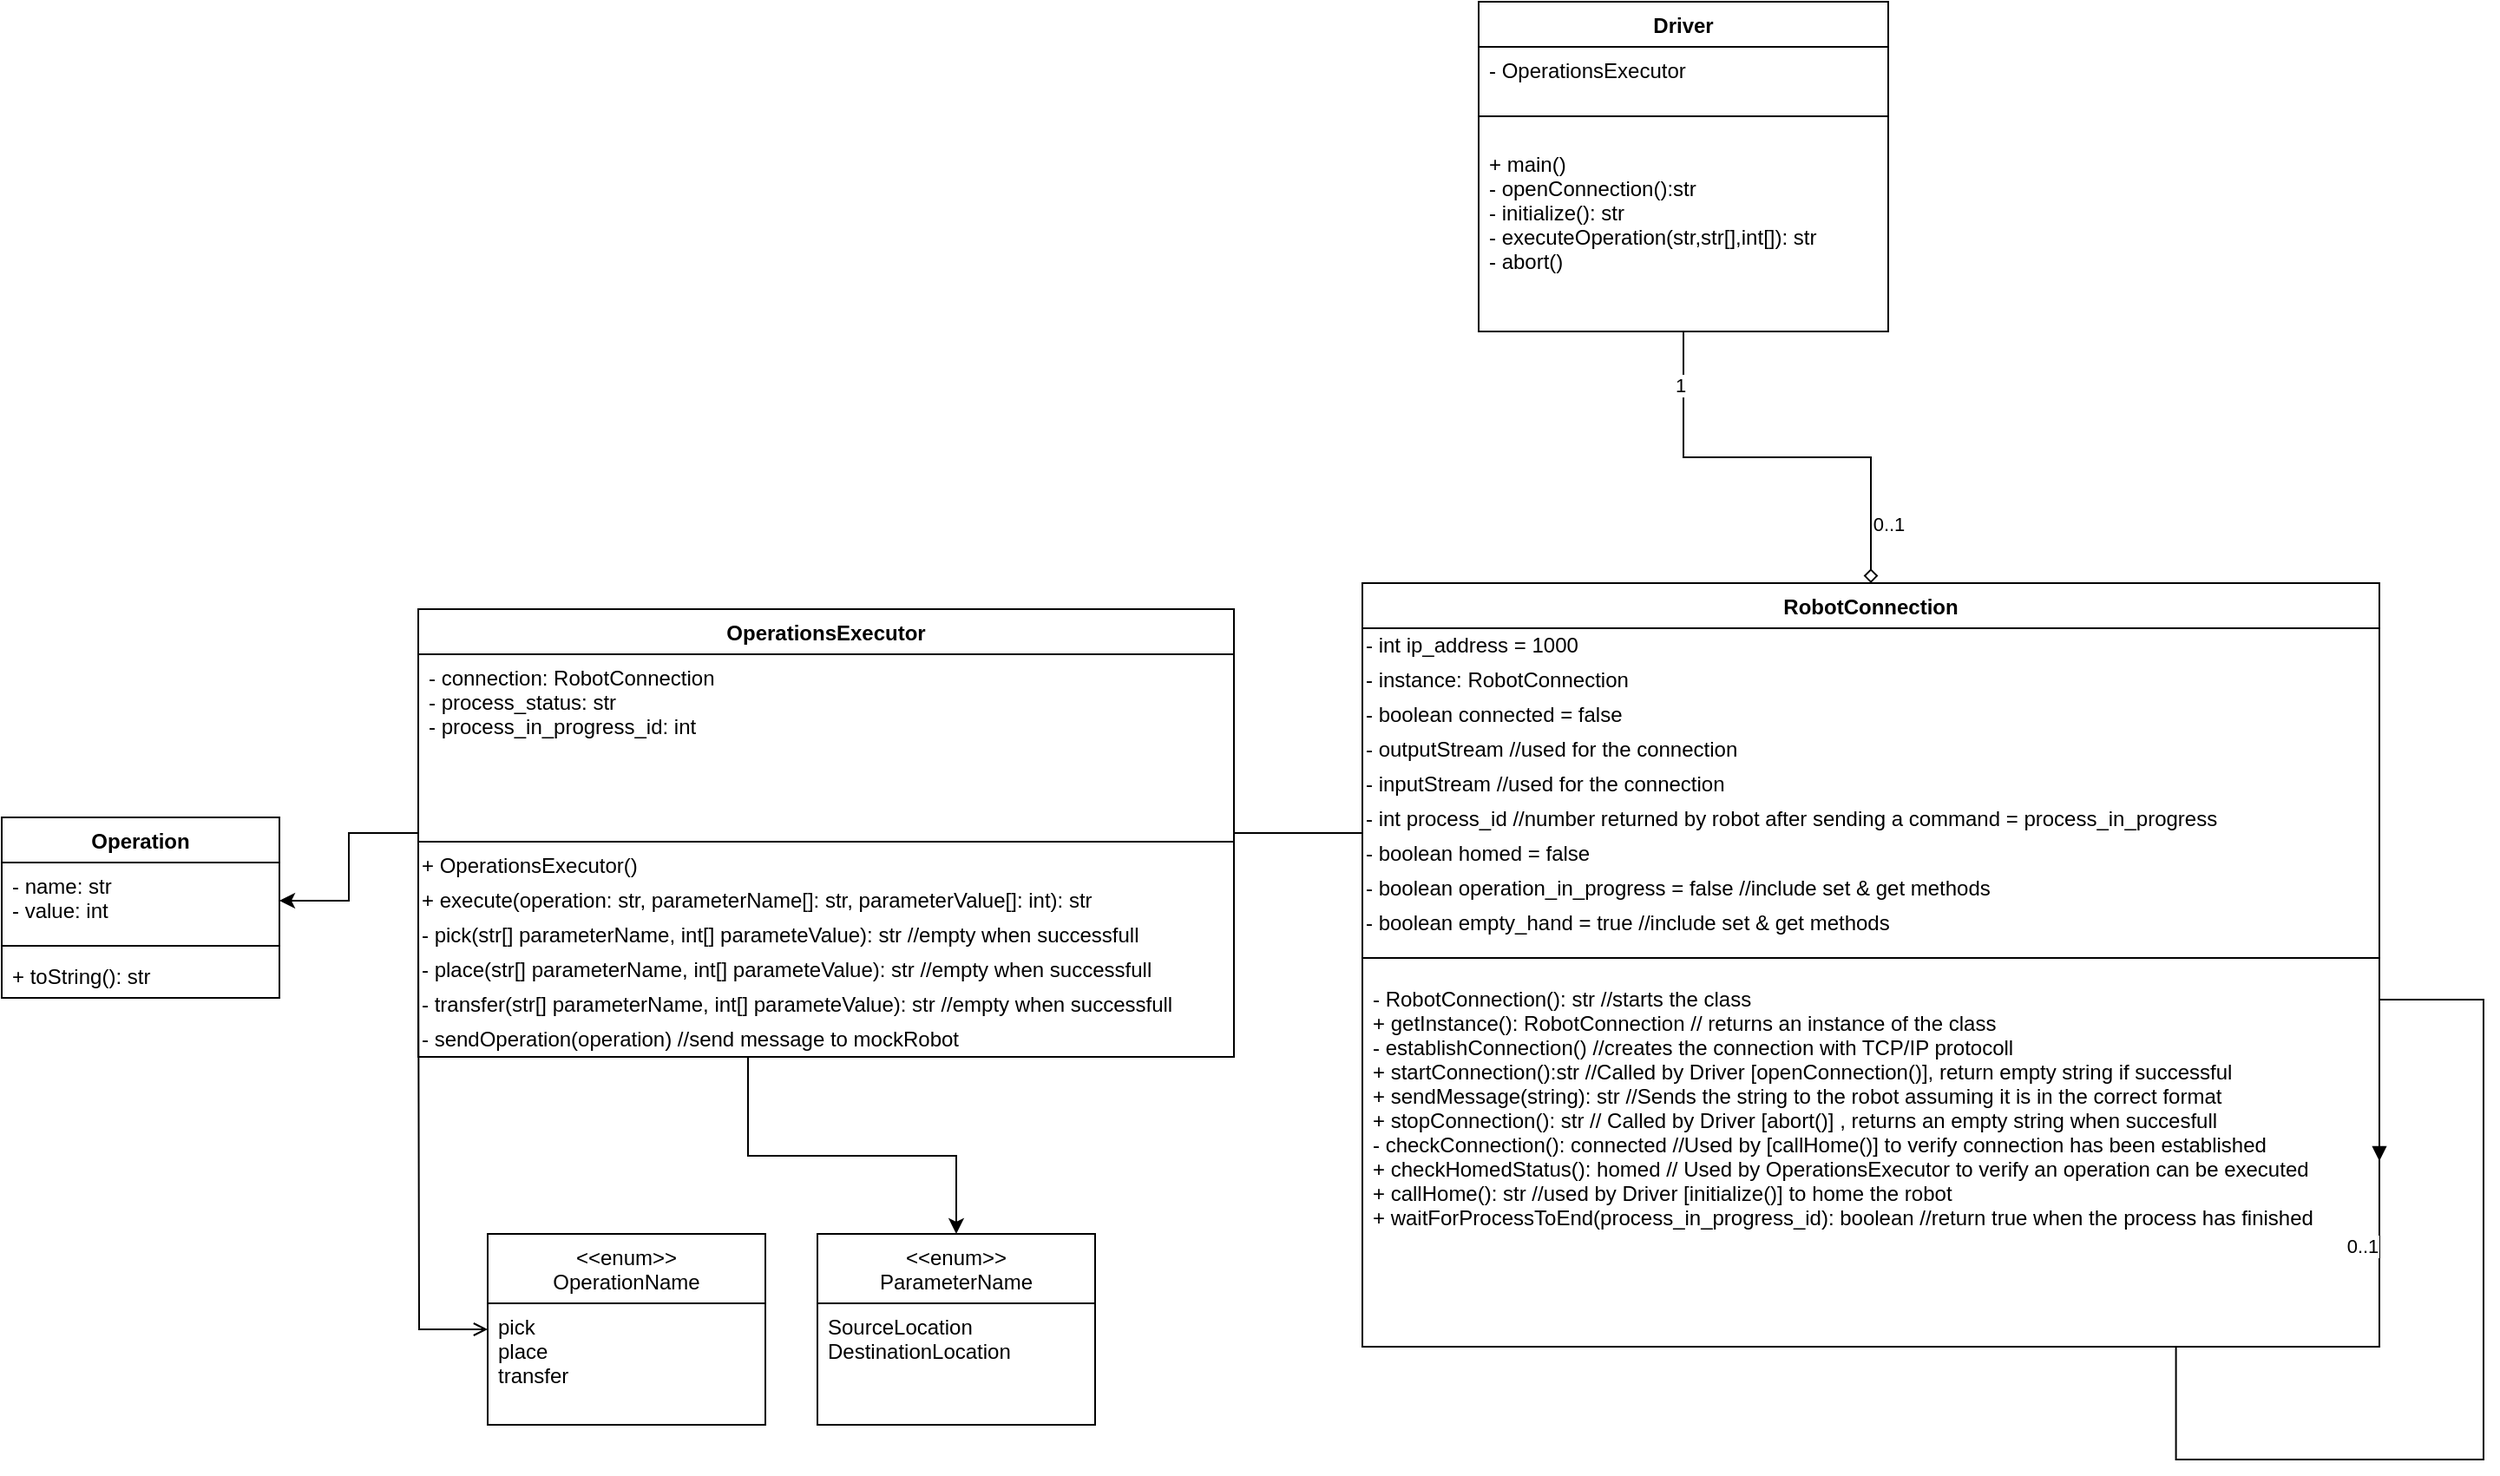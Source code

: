 <mxfile version="14.9.3" type="github">
  <diagram id="bwN6AeMt5tZ8UF1TNSbd" name="Page-1">
    <mxGraphModel dx="1853" dy="1690" grid="1" gridSize="10" guides="1" tooltips="1" connect="1" arrows="1" fold="1" page="1" pageScale="1" pageWidth="827" pageHeight="1169" math="0" shadow="0">
      <root>
        <mxCell id="0" />
        <mxCell id="1" parent="0" />
        <mxCell id="OFoZSoZyWxW7RN4DEDmb-1" value="Driver" style="swimlane;fontStyle=1;align=center;verticalAlign=top;childLayout=stackLayout;horizontal=1;startSize=26;horizontalStack=0;resizeParent=1;resizeParentMax=0;resizeLast=0;collapsible=1;marginBottom=0;" parent="1" vertex="1">
          <mxGeometry x="351" y="-90" width="236" height="190" as="geometry">
            <mxRectangle x="20" y="-150" width="70" height="26" as="alternateBounds" />
          </mxGeometry>
        </mxCell>
        <mxCell id="ZteklEqnGV9etw1wFDza-6" value="- OperationsExecutor" style="text;strokeColor=none;fillColor=none;align=left;verticalAlign=top;spacingLeft=4;spacingRight=4;overflow=hidden;rotatable=0;points=[[0,0.5],[1,0.5]];portConstraint=eastwest;" parent="OFoZSoZyWxW7RN4DEDmb-1" vertex="1">
          <mxGeometry y="26" width="236" height="26" as="geometry" />
        </mxCell>
        <mxCell id="OFoZSoZyWxW7RN4DEDmb-3" value="" style="line;strokeWidth=1;fillColor=none;align=left;verticalAlign=middle;spacingTop=-1;spacingLeft=3;spacingRight=3;rotatable=0;labelPosition=right;points=[];portConstraint=eastwest;" parent="OFoZSoZyWxW7RN4DEDmb-1" vertex="1">
          <mxGeometry y="52" width="236" height="28" as="geometry" />
        </mxCell>
        <mxCell id="OFoZSoZyWxW7RN4DEDmb-4" value="+ main()&#xa;- openConnection():str&#xa;- initialize(): str&#xa;- executeOperation(str,str[],int[]): str&#xa;- abort()&#xa;" style="text;strokeColor=none;fillColor=none;align=left;verticalAlign=top;spacingLeft=4;spacingRight=4;overflow=hidden;rotatable=0;points=[[0,0.5],[1,0.5]];portConstraint=eastwest;" parent="OFoZSoZyWxW7RN4DEDmb-1" vertex="1">
          <mxGeometry y="80" width="236" height="110" as="geometry" />
        </mxCell>
        <mxCell id="OFoZSoZyWxW7RN4DEDmb-5" value="RobotConnection" style="swimlane;fontStyle=1;align=center;verticalAlign=top;childLayout=stackLayout;horizontal=1;startSize=26;horizontalStack=0;resizeParent=1;resizeParentMax=0;resizeLast=0;collapsible=1;marginBottom=0;" parent="1" vertex="1">
          <mxGeometry x="284" y="245" width="586" height="440" as="geometry">
            <mxRectangle x="284" y="300" width="130" height="26" as="alternateBounds" />
          </mxGeometry>
        </mxCell>
        <mxCell id="UFVqu1UR7yA-cZj-ZWuM-9" value="&lt;span style=&quot;&quot;&gt;- int ip_address = 1000&lt;/span&gt;" style="text;html=1;strokeColor=none;fillColor=none;align=left;verticalAlign=middle;whiteSpace=wrap;rounded=0;labelBackgroundColor=none;" vertex="1" parent="OFoZSoZyWxW7RN4DEDmb-5">
          <mxGeometry y="26" width="586" height="20" as="geometry" />
        </mxCell>
        <mxCell id="UFVqu1UR7yA-cZj-ZWuM-10" value="&lt;span style=&quot;&quot;&gt;- instance: RobotConnection&lt;/span&gt;" style="text;html=1;strokeColor=none;fillColor=none;align=left;verticalAlign=middle;whiteSpace=wrap;rounded=0;labelBackgroundColor=none;" vertex="1" parent="OFoZSoZyWxW7RN4DEDmb-5">
          <mxGeometry y="46" width="586" height="20" as="geometry" />
        </mxCell>
        <mxCell id="UFVqu1UR7yA-cZj-ZWuM-11" value="&lt;span&gt;- boolean connected = false&lt;/span&gt;" style="text;html=1;strokeColor=none;fillColor=none;align=left;verticalAlign=middle;whiteSpace=wrap;rounded=0;labelBackgroundColor=none;" vertex="1" parent="OFoZSoZyWxW7RN4DEDmb-5">
          <mxGeometry y="66" width="586" height="20" as="geometry" />
        </mxCell>
        <mxCell id="UFVqu1UR7yA-cZj-ZWuM-12" value="&lt;span&gt;- outputStream //used for the connection&lt;/span&gt;" style="text;html=1;strokeColor=none;fillColor=none;align=left;verticalAlign=middle;whiteSpace=wrap;rounded=0;labelBackgroundColor=none;" vertex="1" parent="OFoZSoZyWxW7RN4DEDmb-5">
          <mxGeometry y="86" width="586" height="20" as="geometry" />
        </mxCell>
        <mxCell id="UFVqu1UR7yA-cZj-ZWuM-13" value="&lt;span&gt;- inputStream //used for the connection&lt;/span&gt;" style="text;html=1;strokeColor=none;fillColor=none;align=left;verticalAlign=middle;whiteSpace=wrap;rounded=0;labelBackgroundColor=none;" vertex="1" parent="OFoZSoZyWxW7RN4DEDmb-5">
          <mxGeometry y="106" width="586" height="20" as="geometry" />
        </mxCell>
        <mxCell id="UFVqu1UR7yA-cZj-ZWuM-14" value="&lt;span&gt;- int process_id //number returned by robot after sending a command = process_in_progress&lt;/span&gt;" style="text;html=1;strokeColor=none;fillColor=none;align=left;verticalAlign=middle;whiteSpace=wrap;rounded=0;labelBackgroundColor=none;" vertex="1" parent="OFoZSoZyWxW7RN4DEDmb-5">
          <mxGeometry y="126" width="586" height="20" as="geometry" />
        </mxCell>
        <mxCell id="UFVqu1UR7yA-cZj-ZWuM-15" value="&lt;span&gt;- boolean homed = false&lt;/span&gt;" style="text;html=1;strokeColor=none;fillColor=none;align=left;verticalAlign=middle;whiteSpace=wrap;rounded=0;labelBackgroundColor=none;" vertex="1" parent="OFoZSoZyWxW7RN4DEDmb-5">
          <mxGeometry y="146" width="586" height="20" as="geometry" />
        </mxCell>
        <mxCell id="UFVqu1UR7yA-cZj-ZWuM-16" value="&lt;span&gt;- boolean&amp;nbsp;&lt;/span&gt;&lt;span&gt;operation_in_progress = false //include set &amp;amp; get methods&lt;/span&gt;" style="text;html=1;strokeColor=none;fillColor=none;align=left;verticalAlign=middle;whiteSpace=wrap;rounded=0;labelBackgroundColor=none;" vertex="1" parent="OFoZSoZyWxW7RN4DEDmb-5">
          <mxGeometry y="166" width="586" height="20" as="geometry" />
        </mxCell>
        <mxCell id="UFVqu1UR7yA-cZj-ZWuM-17" value="&lt;span&gt;- boolean&amp;nbsp;&lt;/span&gt;empty_hand = true&amp;nbsp;&lt;span&gt;//include set &amp;amp; get methods&lt;/span&gt;" style="text;html=1;strokeColor=none;fillColor=none;align=left;verticalAlign=middle;whiteSpace=wrap;rounded=0;labelBackgroundColor=none;" vertex="1" parent="OFoZSoZyWxW7RN4DEDmb-5">
          <mxGeometry y="186" width="586" height="20" as="geometry" />
        </mxCell>
        <mxCell id="OFoZSoZyWxW7RN4DEDmb-7" value="" style="line;strokeWidth=1;fillColor=none;align=left;verticalAlign=middle;spacingTop=-1;spacingLeft=3;spacingRight=3;rotatable=0;labelPosition=right;points=[];portConstraint=eastwest;" parent="OFoZSoZyWxW7RN4DEDmb-5" vertex="1">
          <mxGeometry y="206" width="586" height="20" as="geometry" />
        </mxCell>
        <mxCell id="OFoZSoZyWxW7RN4DEDmb-8" value="- RobotConnection(): str //starts the class &#xa;+ getInstance(): RobotConnection // returns an instance of the class&#xa;- establishConnection() //creates the connection with TCP/IP protocoll&#xa;+ startConnection():str //Called by Driver [openConnection()], return empty string if successful&#xa;+ sendMessage(string): str //Sends the string to the robot assuming it is in the correct format&#xa;+ stopConnection(): str // Called by Driver [abort()] , returns an empty string when succesfull&#xa;- checkConnection(): connected //Used by [callHome()] to verify connection has been established&#xa;+ checkHomedStatus(): homed // Used by OperationsExecutor to verify an operation can be executed&#xa;+ callHome(): str //used by Driver [initialize()] to home the robot&#xa;+ waitForProcessToEnd(process_in_progress_id): boolean //return true when the process has finished" style="text;strokeColor=none;fillColor=none;align=left;verticalAlign=top;spacingLeft=4;spacingRight=4;overflow=hidden;rotatable=0;points=[[0,0.5],[1,0.5]];portConstraint=eastwest;labelBackgroundColor=none;" parent="OFoZSoZyWxW7RN4DEDmb-5" vertex="1">
          <mxGeometry y="226" width="586" height="214" as="geometry" />
        </mxCell>
        <mxCell id="OFoZSoZyWxW7RN4DEDmb-10" style="edgeStyle=orthogonalEdgeStyle;rounded=0;orthogonalLoop=1;jettySize=auto;html=1;endArrow=block;endFill=1;entryX=1;entryY=0.5;entryDx=0;entryDy=0;exitX=0.8;exitY=1;exitDx=0;exitDy=0;exitPerimeter=0;" parent="OFoZSoZyWxW7RN4DEDmb-5" source="OFoZSoZyWxW7RN4DEDmb-8" target="OFoZSoZyWxW7RN4DEDmb-8" edge="1">
          <mxGeometry relative="1" as="geometry">
            <mxPoint x="310" y="235" as="targetPoint" />
            <Array as="points">
              <mxPoint x="469" y="505" />
              <mxPoint x="646" y="505" />
              <mxPoint x="646" y="240" />
              <mxPoint x="586" y="240" />
            </Array>
          </mxGeometry>
        </mxCell>
        <mxCell id="OFoZSoZyWxW7RN4DEDmb-11" value="0..1" style="edgeLabel;html=1;align=center;verticalAlign=middle;resizable=0;points=[];" parent="OFoZSoZyWxW7RN4DEDmb-10" vertex="1" connectable="0">
          <mxGeometry x="0.039" y="2" relative="1" as="geometry">
            <mxPoint x="-68" y="-22" as="offset" />
          </mxGeometry>
        </mxCell>
        <mxCell id="OFoZSoZyWxW7RN4DEDmb-9" style="edgeStyle=orthogonalEdgeStyle;rounded=0;orthogonalLoop=1;jettySize=auto;html=1;endArrow=diamond;endFill=0;" parent="1" source="OFoZSoZyWxW7RN4DEDmb-1" target="OFoZSoZyWxW7RN4DEDmb-5" edge="1">
          <mxGeometry relative="1" as="geometry" />
        </mxCell>
        <mxCell id="OFoZSoZyWxW7RN4DEDmb-12" value="0..1" style="edgeLabel;html=1;align=center;verticalAlign=middle;resizable=0;points=[];" parent="OFoZSoZyWxW7RN4DEDmb-9" vertex="1" connectable="0">
          <mxGeometry x="0.656" y="-4" relative="1" as="geometry">
            <mxPoint x="14" y="9" as="offset" />
          </mxGeometry>
        </mxCell>
        <mxCell id="OFoZSoZyWxW7RN4DEDmb-13" value="1" style="edgeLabel;html=1;align=center;verticalAlign=middle;resizable=0;points=[];" parent="OFoZSoZyWxW7RN4DEDmb-9" vertex="1" connectable="0">
          <mxGeometry x="-0.844" y="-2" relative="1" as="geometry">
            <mxPoint y="11" as="offset" />
          </mxGeometry>
        </mxCell>
        <mxCell id="OFoZSoZyWxW7RN4DEDmb-26" style="edgeStyle=orthogonalEdgeStyle;rounded=0;orthogonalLoop=1;jettySize=auto;html=1;endArrow=none;endFill=0;" parent="1" source="OFoZSoZyWxW7RN4DEDmb-19" target="OFoZSoZyWxW7RN4DEDmb-5" edge="1">
          <mxGeometry relative="1" as="geometry">
            <Array as="points">
              <mxPoint x="30" y="502" />
            </Array>
          </mxGeometry>
        </mxCell>
        <mxCell id="UFVqu1UR7yA-cZj-ZWuM-3" style="edgeStyle=orthogonalEdgeStyle;rounded=0;orthogonalLoop=1;jettySize=auto;html=1;" edge="1" parent="1" source="OFoZSoZyWxW7RN4DEDmb-19" target="UFVqu1UR7yA-cZj-ZWuM-1">
          <mxGeometry relative="1" as="geometry">
            <Array as="points">
              <mxPoint x="-70" y="575" />
              <mxPoint x="50" y="575" />
            </Array>
          </mxGeometry>
        </mxCell>
        <mxCell id="UFVqu1UR7yA-cZj-ZWuM-8" style="edgeStyle=orthogonalEdgeStyle;rounded=0;orthogonalLoop=1;jettySize=auto;html=1;" edge="1" parent="1" source="OFoZSoZyWxW7RN4DEDmb-19" target="UFVqu1UR7yA-cZj-ZWuM-5">
          <mxGeometry relative="1" as="geometry" />
        </mxCell>
        <mxCell id="OFoZSoZyWxW7RN4DEDmb-19" value="OperationsExecutor" style="swimlane;fontStyle=1;align=center;verticalAlign=top;childLayout=stackLayout;horizontal=1;startSize=26;horizontalStack=0;resizeParent=1;resizeParentMax=0;resizeLast=0;collapsible=1;marginBottom=0;" parent="1" vertex="1">
          <mxGeometry x="-260" y="260" width="470" height="258" as="geometry">
            <mxRectangle x="-40" y="390" width="150" height="26" as="alternateBounds" />
          </mxGeometry>
        </mxCell>
        <mxCell id="OFoZSoZyWxW7RN4DEDmb-20" value="- connection: RobotConnection&#xa;- process_status: str&#xa;- process_in_progress_id: int&#xa;" style="text;strokeColor=none;fillColor=none;align=left;verticalAlign=top;spacingLeft=4;spacingRight=4;overflow=hidden;rotatable=0;points=[[0,0.5],[1,0.5]];portConstraint=eastwest;" parent="OFoZSoZyWxW7RN4DEDmb-19" vertex="1">
          <mxGeometry y="26" width="470" height="104" as="geometry" />
        </mxCell>
        <mxCell id="OFoZSoZyWxW7RN4DEDmb-21" value="" style="line;strokeWidth=1;fillColor=none;align=left;verticalAlign=middle;spacingTop=-1;spacingLeft=3;spacingRight=3;rotatable=0;labelPosition=right;points=[];portConstraint=eastwest;" parent="OFoZSoZyWxW7RN4DEDmb-19" vertex="1">
          <mxGeometry y="130" width="470" height="8" as="geometry" />
        </mxCell>
        <mxCell id="UFVqu1UR7yA-cZj-ZWuM-18" value="+ OperationsExecutor()" style="text;html=1;strokeColor=none;fillColor=none;align=left;verticalAlign=middle;whiteSpace=wrap;rounded=0;labelBackgroundColor=none;" vertex="1" parent="OFoZSoZyWxW7RN4DEDmb-19">
          <mxGeometry y="138" width="470" height="20" as="geometry" />
        </mxCell>
        <mxCell id="UFVqu1UR7yA-cZj-ZWuM-19" value="&lt;span&gt;+ execute(operation: str, parameterName[]: str, parameterValue[]: int): str&lt;/span&gt;" style="text;html=1;strokeColor=none;fillColor=none;align=left;verticalAlign=middle;whiteSpace=wrap;rounded=0;labelBackgroundColor=none;" vertex="1" parent="OFoZSoZyWxW7RN4DEDmb-19">
          <mxGeometry y="158" width="470" height="20" as="geometry" />
        </mxCell>
        <mxCell id="UFVqu1UR7yA-cZj-ZWuM-20" value="&lt;span&gt;- pick(str[] parameterName, int[] parameteValue): str //empty when successfull&lt;/span&gt;" style="text;html=1;strokeColor=none;fillColor=none;align=left;verticalAlign=middle;whiteSpace=wrap;rounded=0;labelBackgroundColor=none;" vertex="1" parent="OFoZSoZyWxW7RN4DEDmb-19">
          <mxGeometry y="178" width="470" height="20" as="geometry" />
        </mxCell>
        <mxCell id="UFVqu1UR7yA-cZj-ZWuM-22" value="&lt;span&gt;- place(str[] parameterName, int[] parameteValue): str //empty when successfull&lt;/span&gt;" style="text;html=1;strokeColor=none;fillColor=none;align=left;verticalAlign=middle;whiteSpace=wrap;rounded=0;labelBackgroundColor=none;" vertex="1" parent="OFoZSoZyWxW7RN4DEDmb-19">
          <mxGeometry y="198" width="470" height="20" as="geometry" />
        </mxCell>
        <mxCell id="UFVqu1UR7yA-cZj-ZWuM-21" value="&lt;span&gt;- transfer(str[] parameterName, int[] parameteValue): str //empty when successfull&lt;/span&gt;" style="text;html=1;strokeColor=none;fillColor=none;align=left;verticalAlign=middle;whiteSpace=wrap;rounded=0;labelBackgroundColor=none;" vertex="1" parent="OFoZSoZyWxW7RN4DEDmb-19">
          <mxGeometry y="218" width="470" height="20" as="geometry" />
        </mxCell>
        <mxCell id="UFVqu1UR7yA-cZj-ZWuM-23" value="- sendOperation(operation) //send message to mockRobot" style="text;html=1;strokeColor=none;fillColor=none;align=left;verticalAlign=middle;whiteSpace=wrap;rounded=0;labelBackgroundColor=none;" vertex="1" parent="OFoZSoZyWxW7RN4DEDmb-19">
          <mxGeometry y="238" width="470" height="20" as="geometry" />
        </mxCell>
        <mxCell id="OFoZSoZyWxW7RN4DEDmb-32" style="edgeStyle=orthogonalEdgeStyle;rounded=0;orthogonalLoop=1;jettySize=auto;html=1;endArrow=none;endFill=0;startArrow=open;startFill=0;entryX=0;entryY=0.5;entryDx=0;entryDy=0;" parent="1" source="OFoZSoZyWxW7RN4DEDmb-28" edge="1">
          <mxGeometry relative="1" as="geometry">
            <mxPoint x="-260" y="439" as="targetPoint" />
          </mxGeometry>
        </mxCell>
        <mxCell id="OFoZSoZyWxW7RN4DEDmb-28" value="&lt;&lt;enum&gt;&gt;&#xa;OperationName" style="swimlane;fontStyle=0;childLayout=stackLayout;horizontal=1;startSize=40;fillColor=none;horizontalStack=0;resizeParent=1;resizeParentMax=0;resizeLast=0;collapsible=1;marginBottom=0;" parent="1" vertex="1">
          <mxGeometry x="-220" y="620" width="160" height="110" as="geometry">
            <mxRectangle x="-220" y="620" width="120" height="40" as="alternateBounds" />
          </mxGeometry>
        </mxCell>
        <mxCell id="OFoZSoZyWxW7RN4DEDmb-29" value="pick&#xa;place&#xa;transfer" style="text;strokeColor=none;fillColor=none;align=left;verticalAlign=top;spacingLeft=4;spacingRight=4;overflow=hidden;rotatable=0;points=[[0,0.5],[1,0.5]];portConstraint=eastwest;" parent="OFoZSoZyWxW7RN4DEDmb-28" vertex="1">
          <mxGeometry y="40" width="160" height="70" as="geometry" />
        </mxCell>
        <mxCell id="UFVqu1UR7yA-cZj-ZWuM-1" value="&lt;&lt;enum&gt;&gt;&#xa;ParameterName" style="swimlane;fontStyle=0;childLayout=stackLayout;horizontal=1;startSize=40;fillColor=none;horizontalStack=0;resizeParent=1;resizeParentMax=0;resizeLast=0;collapsible=1;marginBottom=0;" vertex="1" parent="1">
          <mxGeometry x="-30" y="620" width="160" height="110" as="geometry">
            <mxRectangle x="-220" y="620" width="120" height="40" as="alternateBounds" />
          </mxGeometry>
        </mxCell>
        <mxCell id="UFVqu1UR7yA-cZj-ZWuM-2" value="SourceLocation&#xa;DestinationLocation&#xa;" style="text;strokeColor=none;fillColor=none;align=left;verticalAlign=top;spacingLeft=4;spacingRight=4;overflow=hidden;rotatable=0;points=[[0,0.5],[1,0.5]];portConstraint=eastwest;" vertex="1" parent="UFVqu1UR7yA-cZj-ZWuM-1">
          <mxGeometry y="40" width="160" height="70" as="geometry" />
        </mxCell>
        <mxCell id="UFVqu1UR7yA-cZj-ZWuM-4" value="Operation" style="swimlane;fontStyle=1;align=center;verticalAlign=top;childLayout=stackLayout;horizontal=1;startSize=26;horizontalStack=0;resizeParent=1;resizeParentMax=0;resizeLast=0;collapsible=1;marginBottom=0;" vertex="1" parent="1">
          <mxGeometry x="-500" y="380" width="160" height="104" as="geometry" />
        </mxCell>
        <mxCell id="UFVqu1UR7yA-cZj-ZWuM-5" value="- name: str&#xa;- value: int" style="text;strokeColor=none;fillColor=none;align=left;verticalAlign=top;spacingLeft=4;spacingRight=4;overflow=hidden;rotatable=0;points=[[0,0.5],[1,0.5]];portConstraint=eastwest;" vertex="1" parent="UFVqu1UR7yA-cZj-ZWuM-4">
          <mxGeometry y="26" width="160" height="44" as="geometry" />
        </mxCell>
        <mxCell id="UFVqu1UR7yA-cZj-ZWuM-6" value="" style="line;strokeWidth=1;fillColor=none;align=left;verticalAlign=middle;spacingTop=-1;spacingLeft=3;spacingRight=3;rotatable=0;labelPosition=right;points=[];portConstraint=eastwest;" vertex="1" parent="UFVqu1UR7yA-cZj-ZWuM-4">
          <mxGeometry y="70" width="160" height="8" as="geometry" />
        </mxCell>
        <mxCell id="UFVqu1UR7yA-cZj-ZWuM-7" value="+ toString(): str" style="text;strokeColor=none;fillColor=none;align=left;verticalAlign=top;spacingLeft=4;spacingRight=4;overflow=hidden;rotatable=0;points=[[0,0.5],[1,0.5]];portConstraint=eastwest;" vertex="1" parent="UFVqu1UR7yA-cZj-ZWuM-4">
          <mxGeometry y="78" width="160" height="26" as="geometry" />
        </mxCell>
      </root>
    </mxGraphModel>
  </diagram>
</mxfile>
